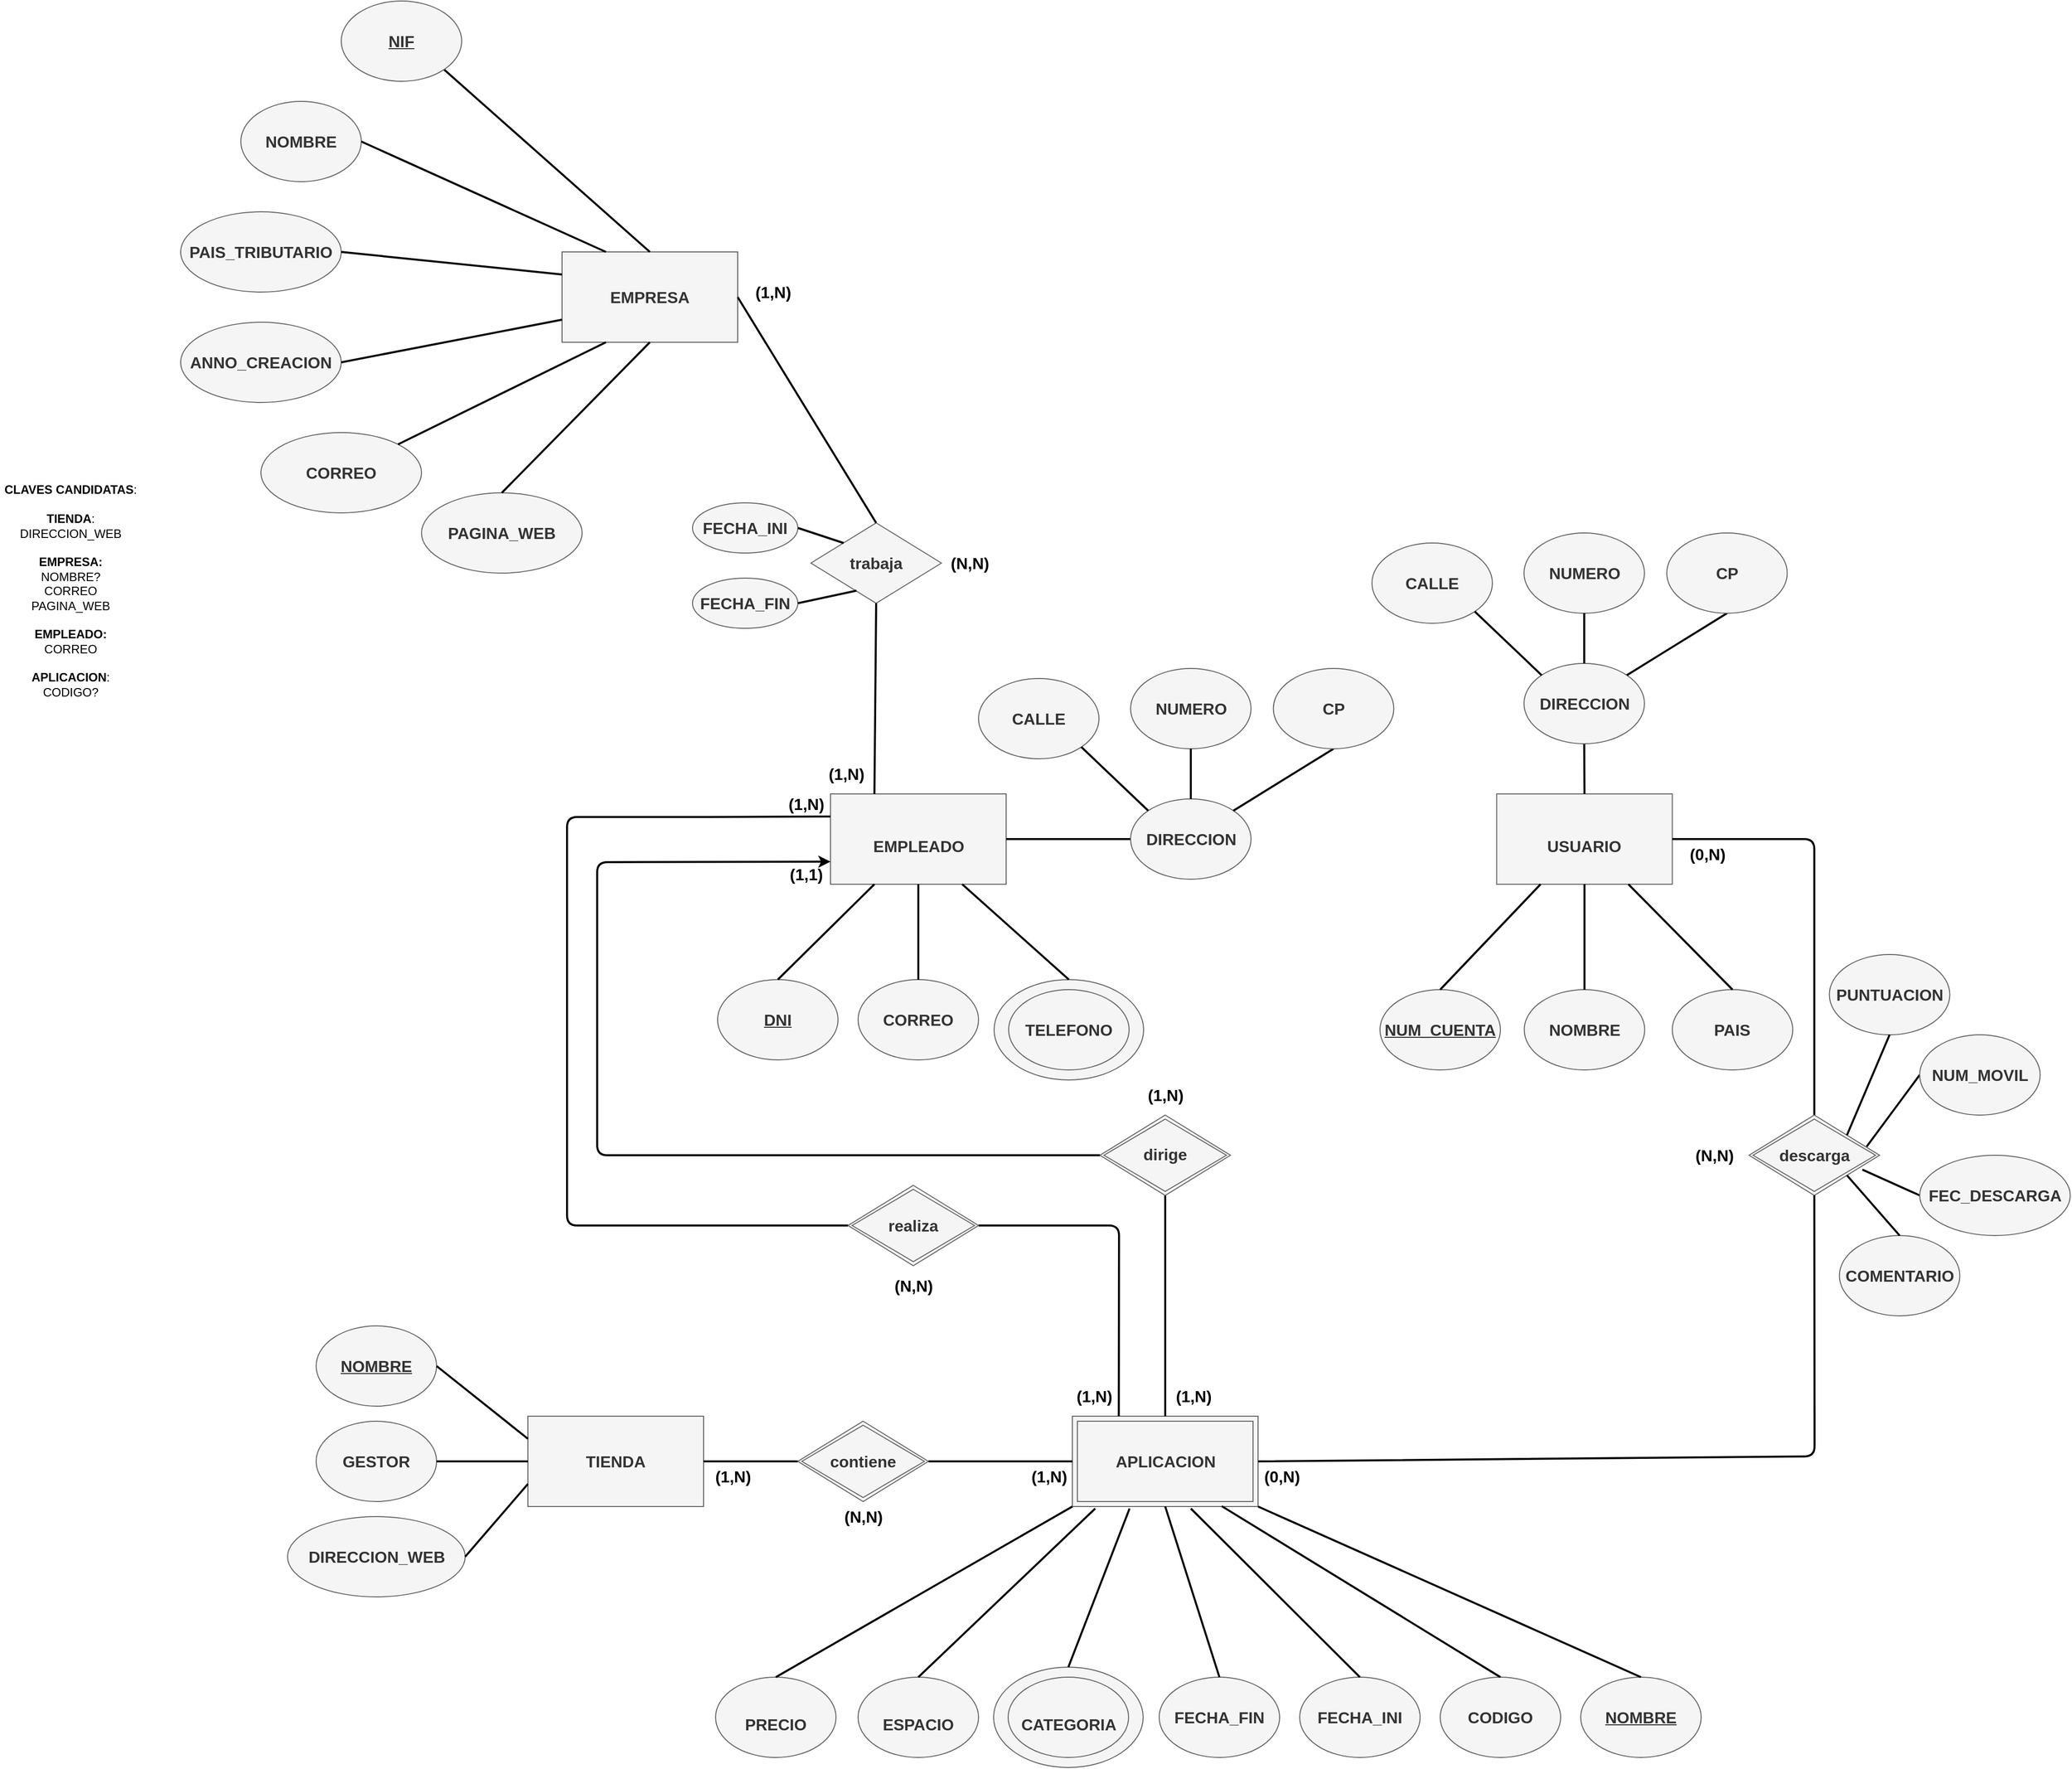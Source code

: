 <mxfile version="13.8.0" type="device"><diagram id="R2lEEEUBdFMjLlhIrx00" name="Page-1"><mxGraphModel dx="2523" dy="931" grid="1" gridSize="10" guides="1" tooltips="1" connect="1" arrows="1" fold="1" page="1" pageScale="1" pageWidth="850" pageHeight="1100" math="0" shadow="0" extFonts="Permanent Marker^https://fonts.googleapis.com/css?family=Permanent+Marker"><root><mxCell id="0"/><mxCell id="1" parent="0"/><mxCell id="q98V2oWcMQ2L0oPAiAOC-61" value="" style="ellipse;whiteSpace=wrap;html=1;fillColor=#f5f5f5;strokeColor=#666666;fontColor=#333333;fontStyle=0" parent="1" vertex="1"><mxGeometry x="425" y="2100" width="149" height="100" as="geometry"/></mxCell><mxCell id="q98V2oWcMQ2L0oPAiAOC-1" value="&lt;font style=&quot;font-size: 16px&quot;&gt;TIENDA&lt;/font&gt;" style="rounded=0;whiteSpace=wrap;html=1;fontStyle=1;fillColor=#f5f5f5;strokeColor=#666666;fontColor=#333333;" parent="1" vertex="1"><mxGeometry x="-39" y="1850" width="175" height="90" as="geometry"/></mxCell><mxCell id="q98V2oWcMQ2L0oPAiAOC-2" value="&lt;font style=&quot;font-size: 16px&quot;&gt;&lt;u&gt;&lt;b&gt;NOMBRE&lt;/b&gt;&lt;/u&gt;&lt;/font&gt;" style="ellipse;whiteSpace=wrap;html=1;fillColor=#f5f5f5;strokeColor=#666666;fontColor=#333333;" parent="1" vertex="1"><mxGeometry x="-250" y="1760" width="120" height="80" as="geometry"/></mxCell><mxCell id="q98V2oWcMQ2L0oPAiAOC-3" value="" style="endArrow=none;html=1;entryX=1;entryY=0.5;entryDx=0;entryDy=0;exitX=0;exitY=0.25;exitDx=0;exitDy=0;strokeWidth=2;" parent="1" source="q98V2oWcMQ2L0oPAiAOC-1" target="q98V2oWcMQ2L0oPAiAOC-2" edge="1"><mxGeometry width="50" height="50" relative="1" as="geometry"><mxPoint x="-103" y="1930" as="sourcePoint"/><mxPoint x="-53" y="1880" as="targetPoint"/></mxGeometry></mxCell><mxCell id="q98V2oWcMQ2L0oPAiAOC-4" value="&lt;font size=&quot;1&quot;&gt;&lt;b style=&quot;font-size: 16px&quot;&gt;DIRECCION_WEB&lt;/b&gt;&lt;/font&gt;" style="ellipse;whiteSpace=wrap;html=1;fillColor=#f5f5f5;strokeColor=#666666;fontColor=#333333;" parent="1" vertex="1"><mxGeometry x="-278.5" y="1950" width="177" height="80" as="geometry"/></mxCell><mxCell id="q98V2oWcMQ2L0oPAiAOC-5" value="" style="endArrow=none;html=1;entryX=1;entryY=0.5;entryDx=0;entryDy=0;exitX=0;exitY=0.75;exitDx=0;exitDy=0;strokeWidth=2;" parent="1" source="q98V2oWcMQ2L0oPAiAOC-1" target="q98V2oWcMQ2L0oPAiAOC-4" edge="1"><mxGeometry width="50" height="50" relative="1" as="geometry"><mxPoint x="32.5" y="1850" as="sourcePoint"/><mxPoint x="-70.574" y="1768.284" as="targetPoint"/></mxGeometry></mxCell><mxCell id="q98V2oWcMQ2L0oPAiAOC-7" value="&lt;font style=&quot;font-size: 16px&quot;&gt;EMPRESA&lt;/font&gt;" style="rounded=0;whiteSpace=wrap;html=1;fontStyle=1;fillColor=#f5f5f5;strokeColor=#666666;fontColor=#333333;" parent="1" vertex="1"><mxGeometry x="-5" y="690" width="175" height="90" as="geometry"/></mxCell><mxCell id="q98V2oWcMQ2L0oPAiAOC-8" value="&lt;font style=&quot;font-size: 16px&quot;&gt;&lt;span&gt;&lt;b&gt;NOMBRE&lt;/b&gt;&lt;/span&gt;&lt;/font&gt;" style="ellipse;whiteSpace=wrap;html=1;fillColor=#f5f5f5;strokeColor=#666666;fontColor=#333333;fontStyle=0" parent="1" vertex="1"><mxGeometry x="-325" y="540" width="120" height="80" as="geometry"/></mxCell><mxCell id="q98V2oWcMQ2L0oPAiAOC-10" value="" style="endArrow=none;html=1;entryX=1;entryY=0.5;entryDx=0;entryDy=0;exitX=0.25;exitY=0;exitDx=0;exitDy=0;strokeWidth=2;" parent="1" source="q98V2oWcMQ2L0oPAiAOC-7" target="q98V2oWcMQ2L0oPAiAOC-8" edge="1"><mxGeometry width="50" height="50" relative="1" as="geometry"><mxPoint x="-35" y="670" as="sourcePoint"/><mxPoint x="-128.074" y="588.284" as="targetPoint"/></mxGeometry></mxCell><mxCell id="q98V2oWcMQ2L0oPAiAOC-11" value="&lt;font style=&quot;font-size: 16px&quot;&gt;&lt;b&gt;PAIS_TRIBUTARIO&lt;/b&gt;&lt;/font&gt;" style="ellipse;whiteSpace=wrap;html=1;fillColor=#f5f5f5;strokeColor=#666666;fontColor=#333333;fontStyle=0" parent="1" vertex="1"><mxGeometry x="-385" y="650" width="160" height="80" as="geometry"/></mxCell><mxCell id="q98V2oWcMQ2L0oPAiAOC-12" value="" style="endArrow=none;html=1;entryX=1;entryY=0.5;entryDx=0;entryDy=0;exitX=0;exitY=0.25;exitDx=0;exitDy=0;strokeWidth=2;" parent="1" source="q98V2oWcMQ2L0oPAiAOC-7" target="q98V2oWcMQ2L0oPAiAOC-11" edge="1"><mxGeometry width="50" height="50" relative="1" as="geometry"><mxPoint x="38.75" y="690" as="sourcePoint"/><mxPoint x="-105" y="630" as="targetPoint"/></mxGeometry></mxCell><mxCell id="q98V2oWcMQ2L0oPAiAOC-13" value="&lt;font style=&quot;font-size: 16px&quot;&gt;&lt;b&gt;ANNO_CREACION&lt;/b&gt;&lt;/font&gt;" style="ellipse;whiteSpace=wrap;html=1;fillColor=#f5f5f5;strokeColor=#666666;fontColor=#333333;fontStyle=0" parent="1" vertex="1"><mxGeometry x="-385" y="760" width="160" height="80" as="geometry"/></mxCell><mxCell id="q98V2oWcMQ2L0oPAiAOC-14" value="" style="endArrow=none;html=1;entryX=1;entryY=0.5;entryDx=0;entryDy=0;exitX=0;exitY=0.75;exitDx=0;exitDy=0;strokeWidth=2;" parent="1" source="q98V2oWcMQ2L0oPAiAOC-7" target="q98V2oWcMQ2L0oPAiAOC-13" edge="1"><mxGeometry width="50" height="50" relative="1" as="geometry"><mxPoint x="38.75" y="690" as="sourcePoint"/><mxPoint x="-105" y="630" as="targetPoint"/></mxGeometry></mxCell><mxCell id="q98V2oWcMQ2L0oPAiAOC-15" value="&lt;font style=&quot;font-size: 16px&quot;&gt;&lt;b&gt;CORREO&lt;/b&gt;&lt;/font&gt;" style="ellipse;whiteSpace=wrap;html=1;fillColor=#f5f5f5;strokeColor=#666666;fontColor=#333333;fontStyle=0" parent="1" vertex="1"><mxGeometry x="-305" y="870" width="160" height="80" as="geometry"/></mxCell><mxCell id="q98V2oWcMQ2L0oPAiAOC-16" value="" style="endArrow=none;html=1;entryX=1;entryY=0;entryDx=0;entryDy=0;exitX=0.25;exitY=1;exitDx=0;exitDy=0;strokeWidth=2;" parent="1" source="q98V2oWcMQ2L0oPAiAOC-7" target="q98V2oWcMQ2L0oPAiAOC-15" edge="1"><mxGeometry width="50" height="50" relative="1" as="geometry"><mxPoint x="38.75" y="780" as="sourcePoint"/><mxPoint x="-105" y="840" as="targetPoint"/></mxGeometry></mxCell><mxCell id="q98V2oWcMQ2L0oPAiAOC-17" value="&lt;font style=&quot;font-size: 16px&quot;&gt;&lt;b&gt;PAGINA_WEB&lt;/b&gt;&lt;/font&gt;" style="ellipse;whiteSpace=wrap;html=1;fillColor=#f5f5f5;strokeColor=#666666;fontColor=#333333;fontStyle=0" parent="1" vertex="1"><mxGeometry x="-145" y="930" width="160" height="80" as="geometry"/></mxCell><mxCell id="q98V2oWcMQ2L0oPAiAOC-18" value="" style="endArrow=none;html=1;entryX=0.5;entryY=0;entryDx=0;entryDy=0;exitX=0.5;exitY=1;exitDx=0;exitDy=0;strokeWidth=2;" parent="1" source="q98V2oWcMQ2L0oPAiAOC-7" target="q98V2oWcMQ2L0oPAiAOC-17" edge="1"><mxGeometry width="50" height="50" relative="1" as="geometry"><mxPoint x="82.5" y="780" as="sourcePoint"/><mxPoint x="-85" y="930" as="targetPoint"/></mxGeometry></mxCell><mxCell id="q98V2oWcMQ2L0oPAiAOC-19" value="" style="endArrow=none;html=1;exitX=0.5;exitY=0;exitDx=0;exitDy=0;strokeWidth=2;entryX=1;entryY=1;entryDx=0;entryDy=0;" parent="1" source="q98V2oWcMQ2L0oPAiAOC-7" target="q98V2oWcMQ2L0oPAiAOC-20" edge="1"><mxGeometry width="50" height="50" relative="1" as="geometry"><mxPoint x="82.5" y="780" as="sourcePoint"/><mxPoint x="-105" y="530" as="targetPoint"/></mxGeometry></mxCell><mxCell id="q98V2oWcMQ2L0oPAiAOC-20" value="&lt;font style=&quot;font-size: 16px&quot;&gt;&lt;span&gt;&lt;b&gt;NIF&lt;/b&gt;&lt;/span&gt;&lt;/font&gt;" style="ellipse;whiteSpace=wrap;html=1;fillColor=#f5f5f5;strokeColor=#666666;fontColor=#333333;fontStyle=4" parent="1" vertex="1"><mxGeometry x="-225" y="440" width="120" height="80" as="geometry"/></mxCell><mxCell id="q98V2oWcMQ2L0oPAiAOC-21" value="&lt;div&gt;&lt;b&gt;CLAVES CANDIDATAS&lt;/b&gt;:&lt;/div&gt;&lt;div&gt;&lt;br&gt;&lt;/div&gt;&lt;div&gt;&lt;b&gt;TIENDA&lt;/b&gt;: &lt;br&gt;&lt;/div&gt;&lt;div&gt;DIRECCION_WEB&lt;/div&gt;&lt;div&gt;&lt;br&gt;&lt;/div&gt;&lt;div&gt;&lt;b&gt;EMPRESA: &lt;/b&gt;&lt;br&gt;&lt;/div&gt;&lt;div&gt;NOMBRE?&lt;br&gt;&lt;/div&gt;&lt;div&gt;CORREO&lt;br&gt;&lt;/div&gt;&lt;div&gt;PAGINA_WEB&lt;/div&gt;&lt;div&gt;&lt;b&gt;&lt;br&gt;&lt;/b&gt;&lt;/div&gt;&lt;div&gt;&lt;b&gt;EMPLEADO:&lt;/b&gt;&lt;/div&gt;&lt;div&gt;CORREO&lt;/div&gt;&lt;div&gt;&lt;br&gt;&lt;/div&gt;&lt;div&gt;&lt;b&gt;APLICACION&lt;/b&gt;:&lt;/div&gt;&lt;div&gt;CODIGO?&lt;br&gt;&lt;/div&gt;&lt;div&gt;&lt;br&gt;&lt;/div&gt;" style="text;html=1;align=center;verticalAlign=middle;resizable=0;points=[];autosize=1;" parent="1" vertex="1"><mxGeometry x="-565" y="920" width="140" height="230" as="geometry"/></mxCell><mxCell id="q98V2oWcMQ2L0oPAiAOC-55" value="&lt;font size=&quot;1&quot;&gt;&lt;b style=&quot;font-size: 16px&quot;&gt;APLICACION&lt;/b&gt;&lt;/font&gt;" style="shape=ext;margin=3;double=1;whiteSpace=wrap;html=1;align=center;fillColor=#f5f5f5;strokeColor=#666666;fontColor=#333333;" parent="1" vertex="1"><mxGeometry x="503.5" y="1850" width="185" height="90" as="geometry"/></mxCell><mxCell id="q98V2oWcMQ2L0oPAiAOC-56" value="&lt;font style=&quot;font-size: 16px&quot;&gt;&lt;span&gt;&lt;b&gt;CODIGO&lt;/b&gt;&lt;br&gt;&lt;/span&gt;&lt;/font&gt;" style="ellipse;whiteSpace=wrap;html=1;fillColor=#f5f5f5;strokeColor=#666666;fontColor=#333333;fontStyle=0" parent="1" vertex="1"><mxGeometry x="870" y="2110" width="120" height="80" as="geometry"/></mxCell><mxCell id="q98V2oWcMQ2L0oPAiAOC-57" value="&lt;font style=&quot;font-size: 16px&quot;&gt;&lt;span&gt;&lt;b&gt;NOMBRE&lt;/b&gt;&lt;br&gt;&lt;/span&gt;&lt;/font&gt;" style="ellipse;whiteSpace=wrap;html=1;fillColor=#f5f5f5;strokeColor=#666666;fontColor=#333333;fontStyle=4" parent="1" vertex="1"><mxGeometry x="1010" y="2110" width="120" height="80" as="geometry"/></mxCell><mxCell id="q98V2oWcMQ2L0oPAiAOC-58" value="&lt;font style=&quot;font-size: 16px&quot;&gt;&lt;span&gt;&lt;b&gt;FECHA_INI&lt;/b&gt;&lt;br&gt;&lt;/span&gt;&lt;/font&gt;" style="ellipse;whiteSpace=wrap;html=1;fillColor=#f5f5f5;strokeColor=#666666;fontColor=#333333;fontStyle=0" parent="1" vertex="1"><mxGeometry x="730" y="2110" width="120" height="80" as="geometry"/></mxCell><mxCell id="q98V2oWcMQ2L0oPAiAOC-59" value="&lt;b&gt;&lt;font style=&quot;font-size: 16px&quot;&gt;FECHA_FIN&lt;/font&gt;&lt;/b&gt;" style="ellipse;whiteSpace=wrap;html=1;fillColor=#f5f5f5;strokeColor=#666666;fontColor=#333333;fontStyle=0" parent="1" vertex="1"><mxGeometry x="590" y="2110" width="120" height="80" as="geometry"/></mxCell><mxCell id="q98V2oWcMQ2L0oPAiAOC-60" value="&lt;br&gt;&lt;b&gt;&lt;font style=&quot;font-size: 16px&quot;&gt;CATEGORIA&lt;/font&gt;&lt;/b&gt;" style="ellipse;whiteSpace=wrap;html=1;fillColor=#f5f5f5;strokeColor=#666666;fontColor=#333333;fontStyle=0;verticalAlign=middle;" parent="1" vertex="1"><mxGeometry x="439.5" y="2110" width="120" height="80" as="geometry"/></mxCell><mxCell id="q98V2oWcMQ2L0oPAiAOC-62" value="&lt;br&gt;&lt;b&gt;&lt;font style=&quot;font-size: 16px&quot;&gt;ESPACIO&lt;/font&gt;&lt;/b&gt;" style="ellipse;whiteSpace=wrap;html=1;fillColor=#f5f5f5;strokeColor=#666666;fontColor=#333333;fontStyle=0" parent="1" vertex="1"><mxGeometry x="290" y="2110" width="120" height="80" as="geometry"/></mxCell><mxCell id="q98V2oWcMQ2L0oPAiAOC-63" value="&lt;br&gt;&lt;b&gt;&lt;font style=&quot;font-size: 16px&quot;&gt;PRECIO&lt;/font&gt;&lt;/b&gt;" style="ellipse;whiteSpace=wrap;html=1;fillColor=#f5f5f5;strokeColor=#666666;fontColor=#333333;fontStyle=0" parent="1" vertex="1"><mxGeometry x="148" y="2110" width="120" height="80" as="geometry"/></mxCell><mxCell id="q98V2oWcMQ2L0oPAiAOC-65" value="" style="endArrow=none;html=1;strokeWidth=2;entryX=0.5;entryY=0;entryDx=0;entryDy=0;exitX=1;exitY=1;exitDx=0;exitDy=0;" parent="1" source="q98V2oWcMQ2L0oPAiAOC-55" target="q98V2oWcMQ2L0oPAiAOC-57" edge="1"><mxGeometry width="50" height="50" relative="1" as="geometry"><mxPoint x="798.5" y="1870" as="sourcePoint"/><mxPoint x="848.5" y="1820" as="targetPoint"/></mxGeometry></mxCell><mxCell id="q98V2oWcMQ2L0oPAiAOC-66" value="" style="endArrow=none;html=1;strokeWidth=2;entryX=0.5;entryY=0;entryDx=0;entryDy=0;exitX=0.804;exitY=0.995;exitDx=0;exitDy=0;exitPerimeter=0;" parent="1" source="q98V2oWcMQ2L0oPAiAOC-55" target="q98V2oWcMQ2L0oPAiAOC-56" edge="1"><mxGeometry width="50" height="50" relative="1" as="geometry"><mxPoint x="596" y="1850" as="sourcePoint"/><mxPoint x="853.0" y="1620" as="targetPoint"/></mxGeometry></mxCell><mxCell id="q98V2oWcMQ2L0oPAiAOC-67" value="" style="endArrow=none;html=1;strokeWidth=2;entryX=0.5;entryY=0;entryDx=0;entryDy=0;exitX=0.638;exitY=1.022;exitDx=0;exitDy=0;exitPerimeter=0;" parent="1" source="q98V2oWcMQ2L0oPAiAOC-55" target="q98V2oWcMQ2L0oPAiAOC-58" edge="1"><mxGeometry width="50" height="50" relative="1" as="geometry"><mxPoint x="642.25" y="1850" as="sourcePoint"/><mxPoint x="853.0" y="1720" as="targetPoint"/></mxGeometry></mxCell><mxCell id="q98V2oWcMQ2L0oPAiAOC-68" value="" style="endArrow=none;html=1;strokeWidth=2;entryX=0.5;entryY=0;entryDx=0;entryDy=0;exitX=0.5;exitY=1;exitDx=0;exitDy=0;" parent="1" source="q98V2oWcMQ2L0oPAiAOC-55" target="q98V2oWcMQ2L0oPAiAOC-59" edge="1"><mxGeometry width="50" height="50" relative="1" as="geometry"><mxPoint x="571" y="1943" as="sourcePoint"/><mxPoint x="748" y="2110" as="targetPoint"/></mxGeometry></mxCell><mxCell id="q98V2oWcMQ2L0oPAiAOC-69" value="" style="endArrow=none;html=1;strokeWidth=2;entryX=0.5;entryY=0;entryDx=0;entryDy=0;exitX=0.308;exitY=1.022;exitDx=0;exitDy=0;exitPerimeter=0;" parent="1" source="q98V2oWcMQ2L0oPAiAOC-55" target="q98V2oWcMQ2L0oPAiAOC-61" edge="1"><mxGeometry width="50" height="50" relative="1" as="geometry"><mxPoint x="688.5" y="1895" as="sourcePoint"/><mxPoint x="853.0" y="1920" as="targetPoint"/></mxGeometry></mxCell><mxCell id="q98V2oWcMQ2L0oPAiAOC-70" value="" style="endArrow=none;html=1;strokeWidth=2;entryX=0.5;entryY=0;entryDx=0;entryDy=0;exitX=0.123;exitY=1.022;exitDx=0;exitDy=0;exitPerimeter=0;" parent="1" source="q98V2oWcMQ2L0oPAiAOC-55" target="q98V2oWcMQ2L0oPAiAOC-62" edge="1"><mxGeometry width="50" height="50" relative="1" as="geometry"><mxPoint x="688.5" y="1917.5" as="sourcePoint"/><mxPoint x="838.5" y="2020" as="targetPoint"/></mxGeometry></mxCell><mxCell id="q98V2oWcMQ2L0oPAiAOC-71" value="" style="endArrow=none;html=1;strokeWidth=2;entryX=0.5;entryY=0;entryDx=0;entryDy=0;exitX=0;exitY=1;exitDx=0;exitDy=0;" parent="1" source="q98V2oWcMQ2L0oPAiAOC-55" target="q98V2oWcMQ2L0oPAiAOC-63" edge="1"><mxGeometry width="50" height="50" relative="1" as="geometry"><mxPoint x="642.25" y="1940" as="sourcePoint"/><mxPoint x="853.0" y="2125" as="targetPoint"/></mxGeometry></mxCell><mxCell id="q98V2oWcMQ2L0oPAiAOC-72" value="" style="ellipse;whiteSpace=wrap;html=1;fillColor=#f5f5f5;strokeColor=#666666;fontColor=#333333;fontStyle=0" parent="1" vertex="1"><mxGeometry x="425.5" y="1415" width="149" height="100" as="geometry"/></mxCell><mxCell id="q98V2oWcMQ2L0oPAiAOC-88" value="&lt;br&gt;&lt;font style=&quot;font-size: 16px&quot;&gt;EMPLEADO&lt;/font&gt;" style="rounded=0;whiteSpace=wrap;html=1;fontStyle=1;fillColor=#f5f5f5;strokeColor=#666666;fontColor=#333333;" parent="1" vertex="1"><mxGeometry x="262.5" y="1230" width="175" height="90" as="geometry"/></mxCell><mxCell id="q98V2oWcMQ2L0oPAiAOC-89" value="&lt;br&gt;&lt;font style=&quot;font-size: 16px&quot;&gt;USUARIO&lt;/font&gt;" style="rounded=0;whiteSpace=wrap;html=1;fontStyle=1;fillColor=#f5f5f5;strokeColor=#666666;fontColor=#333333;" parent="1" vertex="1"><mxGeometry x="926.25" y="1230" width="175" height="90" as="geometry"/></mxCell><mxCell id="q98V2oWcMQ2L0oPAiAOC-91" value="&lt;font style=&quot;font-size: 16px&quot;&gt;&lt;span&gt;&lt;b&gt;DNI&lt;/b&gt;&lt;/span&gt;&lt;/font&gt;" style="ellipse;whiteSpace=wrap;html=1;fillColor=#f5f5f5;strokeColor=#666666;fontColor=#333333;fontStyle=4" parent="1" vertex="1"><mxGeometry x="150" y="1415" width="120" height="80" as="geometry"/></mxCell><mxCell id="q98V2oWcMQ2L0oPAiAOC-92" value="&lt;font style=&quot;font-size: 16px&quot;&gt;&lt;span&gt;&lt;b&gt;CORREO&lt;/b&gt;&lt;/span&gt;&lt;/font&gt;" style="ellipse;whiteSpace=wrap;html=1;fillColor=#f5f5f5;strokeColor=#666666;fontColor=#333333;fontStyle=0" parent="1" vertex="1"><mxGeometry x="290" y="1415" width="120" height="80" as="geometry"/></mxCell><mxCell id="q98V2oWcMQ2L0oPAiAOC-93" value="&lt;font style=&quot;font-size: 16px&quot;&gt;&lt;span&gt;&lt;b&gt;TELEFONO&lt;/b&gt;&lt;/span&gt;&lt;/font&gt;" style="ellipse;whiteSpace=wrap;html=1;fillColor=#f5f5f5;strokeColor=#666666;fontColor=#333333;fontStyle=0" parent="1" vertex="1"><mxGeometry x="440" y="1425" width="120" height="80" as="geometry"/></mxCell><mxCell id="q98V2oWcMQ2L0oPAiAOC-94" value="" style="endArrow=none;html=1;entryX=0.25;entryY=1;entryDx=0;entryDy=0;exitX=0.5;exitY=0;exitDx=0;exitDy=0;strokeWidth=2;" parent="1" source="q98V2oWcMQ2L0oPAiAOC-91" target="q98V2oWcMQ2L0oPAiAOC-88" edge="1"><mxGeometry width="50" height="50" relative="1" as="geometry"><mxPoint x="212.5" y="1365" as="sourcePoint"/><mxPoint x="182.25" y="1295" as="targetPoint"/></mxGeometry></mxCell><mxCell id="q98V2oWcMQ2L0oPAiAOC-95" value="" style="endArrow=none;html=1;entryX=0.5;entryY=1;entryDx=0;entryDy=0;exitX=0.5;exitY=0;exitDx=0;exitDy=0;strokeWidth=2;" parent="1" source="q98V2oWcMQ2L0oPAiAOC-92" target="q98V2oWcMQ2L0oPAiAOC-88" edge="1"><mxGeometry width="50" height="50" relative="1" as="geometry"><mxPoint x="185" y="1425" as="sourcePoint"/><mxPoint x="306.25" y="1320" as="targetPoint"/></mxGeometry></mxCell><mxCell id="q98V2oWcMQ2L0oPAiAOC-96" value="" style="endArrow=none;html=1;entryX=0.75;entryY=1;entryDx=0;entryDy=0;exitX=0.5;exitY=0;exitDx=0;exitDy=0;strokeWidth=2;" parent="1" source="q98V2oWcMQ2L0oPAiAOC-72" target="q98V2oWcMQ2L0oPAiAOC-88" edge="1"><mxGeometry width="50" height="50" relative="1" as="geometry"><mxPoint x="500.5" y="1415" as="sourcePoint"/><mxPoint x="350" y="1320" as="targetPoint"/></mxGeometry></mxCell><mxCell id="q98V2oWcMQ2L0oPAiAOC-97" value="&lt;font style=&quot;font-size: 16px&quot;&gt;&lt;span&gt;&lt;b&gt;NUM_CUENTA&lt;/b&gt;&lt;br&gt;&lt;/span&gt;&lt;/font&gt;" style="ellipse;whiteSpace=wrap;html=1;fillColor=#f5f5f5;strokeColor=#666666;fontColor=#333333;fontStyle=4" parent="1" vertex="1"><mxGeometry x="810" y="1425" width="120" height="80" as="geometry"/></mxCell><mxCell id="q98V2oWcMQ2L0oPAiAOC-98" value="&lt;font style=&quot;font-size: 16px&quot;&gt;&lt;span&gt;&lt;b&gt;NOMBRE&lt;/b&gt;&lt;br&gt;&lt;/span&gt;&lt;/font&gt;" style="ellipse;whiteSpace=wrap;html=1;fillColor=#f5f5f5;strokeColor=#666666;fontColor=#333333;fontStyle=0" parent="1" vertex="1"><mxGeometry x="953.75" y="1425" width="120" height="80" as="geometry"/></mxCell><mxCell id="q98V2oWcMQ2L0oPAiAOC-99" value="" style="endArrow=none;html=1;entryX=0.25;entryY=1;entryDx=0;entryDy=0;exitX=0.5;exitY=0;exitDx=0;exitDy=0;strokeWidth=2;" parent="1" source="q98V2oWcMQ2L0oPAiAOC-97" target="q98V2oWcMQ2L0oPAiAOC-89" edge="1"><mxGeometry width="50" height="50" relative="1" as="geometry"><mxPoint x="1005" y="1355" as="sourcePoint"/><mxPoint x="1098.75" y="1250" as="targetPoint"/></mxGeometry></mxCell><mxCell id="q98V2oWcMQ2L0oPAiAOC-100" value="" style="endArrow=none;html=1;entryX=0.5;entryY=1;entryDx=0;entryDy=0;exitX=0.5;exitY=0;exitDx=0;exitDy=0;strokeWidth=2;" parent="1" source="q98V2oWcMQ2L0oPAiAOC-98" target="q98V2oWcMQ2L0oPAiAOC-89" edge="1"><mxGeometry width="50" height="50" relative="1" as="geometry"><mxPoint x="1251.75" y="1415" as="sourcePoint"/><mxPoint x="1145" y="1320" as="targetPoint"/></mxGeometry></mxCell><mxCell id="q98V2oWcMQ2L0oPAiAOC-101" value="&lt;font style=&quot;font-size: 16px&quot;&gt;&lt;b&gt;trabaja&lt;/b&gt;&lt;/font&gt;" style="shape=rhombus;perimeter=rhombusPerimeter;whiteSpace=wrap;html=1;align=center;fillColor=#f5f5f5;strokeColor=#666666;fontColor=#333333;" parent="1" vertex="1"><mxGeometry x="243" y="960" width="130" height="80" as="geometry"/></mxCell><mxCell id="q98V2oWcMQ2L0oPAiAOC-102" value="" style="endArrow=none;html=1;strokeWidth=2;entryX=1;entryY=0.5;entryDx=0;entryDy=0;exitX=0.5;exitY=0;exitDx=0;exitDy=0;" parent="1" source="q98V2oWcMQ2L0oPAiAOC-101" target="q98V2oWcMQ2L0oPAiAOC-7" edge="1"><mxGeometry width="50" height="50" relative="1" as="geometry"><mxPoint x="245" y="1050" as="sourcePoint"/><mxPoint x="295" y="1000" as="targetPoint"/></mxGeometry></mxCell><mxCell id="q98V2oWcMQ2L0oPAiAOC-103" value="" style="endArrow=none;html=1;strokeWidth=2;exitX=0.25;exitY=0;exitDx=0;exitDy=0;entryX=0.5;entryY=1;entryDx=0;entryDy=0;" parent="1" source="q98V2oWcMQ2L0oPAiAOC-88" target="q98V2oWcMQ2L0oPAiAOC-101" edge="1"><mxGeometry width="50" height="50" relative="1" as="geometry"><mxPoint x="320" y="1210" as="sourcePoint"/><mxPoint x="315" y="1040" as="targetPoint"/></mxGeometry></mxCell><mxCell id="q98V2oWcMQ2L0oPAiAOC-105" value="(1,N)" style="text;html=1;align=center;verticalAlign=middle;resizable=0;points=[];autosize=1;fontStyle=1;fontSize=16;" parent="1" vertex="1"><mxGeometry x="180" y="720" width="50" height="20" as="geometry"/></mxCell><mxCell id="q98V2oWcMQ2L0oPAiAOC-106" value="(1,N)" style="text;html=1;align=center;verticalAlign=middle;resizable=0;points=[];autosize=1;fontStyle=1;fontSize=16;" parent="1" vertex="1"><mxGeometry x="252.5" y="1200" width="50" height="20" as="geometry"/></mxCell><mxCell id="q98V2oWcMQ2L0oPAiAOC-107" value="(N,N)" style="text;html=1;align=center;verticalAlign=middle;resizable=0;points=[];autosize=1;fontStyle=1;fontSize=16;" parent="1" vertex="1"><mxGeometry x="375.5" y="990" width="50" height="20" as="geometry"/></mxCell><mxCell id="q98V2oWcMQ2L0oPAiAOC-109" value="&lt;font style=&quot;font-size: 16px&quot;&gt;&lt;b&gt;FECHA_INI&lt;/b&gt;&lt;/font&gt;" style="ellipse;whiteSpace=wrap;html=1;fillColor=#f5f5f5;strokeColor=#666666;fontColor=#333333;fontStyle=0" parent="1" vertex="1"><mxGeometry x="125" y="940" width="105" height="50" as="geometry"/></mxCell><mxCell id="q98V2oWcMQ2L0oPAiAOC-110" value="" style="endArrow=none;html=1;entryX=1;entryY=0.5;entryDx=0;entryDy=0;exitX=0;exitY=0;exitDx=0;exitDy=0;strokeWidth=2;" parent="1" source="q98V2oWcMQ2L0oPAiAOC-101" target="q98V2oWcMQ2L0oPAiAOC-109" edge="1"><mxGeometry width="50" height="50" relative="1" as="geometry"><mxPoint x="560" y="990.0" as="sourcePoint"/><mxPoint x="352.819" y="1091.716" as="targetPoint"/></mxGeometry></mxCell><mxCell id="q98V2oWcMQ2L0oPAiAOC-111" value="&lt;font style=&quot;font-size: 16px&quot;&gt;&lt;b&gt;FECHA_FIN&lt;/b&gt;&lt;/font&gt;" style="ellipse;whiteSpace=wrap;html=1;fillColor=#f5f5f5;strokeColor=#666666;fontColor=#333333;fontStyle=0" parent="1" vertex="1"><mxGeometry x="125" y="1015" width="105" height="50" as="geometry"/></mxCell><mxCell id="q98V2oWcMQ2L0oPAiAOC-113" value="" style="endArrow=none;html=1;entryX=1;entryY=0.5;entryDx=0;entryDy=0;strokeWidth=2;exitX=0.349;exitY=0.844;exitDx=0;exitDy=0;exitPerimeter=0;" parent="1" source="q98V2oWcMQ2L0oPAiAOC-101" target="q98V2oWcMQ2L0oPAiAOC-111" edge="1"><mxGeometry width="50" height="50" relative="1" as="geometry"><mxPoint x="285" y="1030" as="sourcePoint"/><mxPoint x="230" y="1020" as="targetPoint"/></mxGeometry></mxCell><mxCell id="q98V2oWcMQ2L0oPAiAOC-116" value="" style="endArrow=none;html=1;strokeWidth=2;entryX=1;entryY=0.5;entryDx=0;entryDy=0;exitX=0;exitY=0.5;exitDx=0;exitDy=0;" parent="1" source="q98V2oWcMQ2L0oPAiAOC-120" target="q98V2oWcMQ2L0oPAiAOC-1" edge="1"><mxGeometry width="50" height="50" relative="1" as="geometry"><mxPoint x="48.5" y="2000" as="sourcePoint"/><mxPoint x="-149.0" y="2120" as="targetPoint"/></mxGeometry></mxCell><mxCell id="q98V2oWcMQ2L0oPAiAOC-117" value="" style="endArrow=none;html=1;strokeWidth=2;entryX=1;entryY=0.5;entryDx=0;entryDy=0;exitX=0;exitY=0.5;exitDx=0;exitDy=0;" parent="1" source="q98V2oWcMQ2L0oPAiAOC-55" target="q98V2oWcMQ2L0oPAiAOC-120" edge="1"><mxGeometry width="50" height="50" relative="1" as="geometry"><mxPoint x="100.25" y="1965" as="sourcePoint"/><mxPoint x="99.5" y="1875.0" as="targetPoint"/></mxGeometry></mxCell><mxCell id="q98V2oWcMQ2L0oPAiAOC-118" value="(1,N)" style="text;html=1;align=center;verticalAlign=middle;resizable=0;points=[];autosize=1;fontStyle=1;fontSize=16;" parent="1" vertex="1"><mxGeometry x="140" y="1900" width="50" height="20" as="geometry"/></mxCell><mxCell id="q98V2oWcMQ2L0oPAiAOC-119" value="(1,N)" style="text;html=1;align=center;verticalAlign=middle;resizable=0;points=[];autosize=1;fontStyle=1;fontSize=16;" parent="1" vertex="1"><mxGeometry x="455" y="1900" width="50" height="20" as="geometry"/></mxCell><mxCell id="q98V2oWcMQ2L0oPAiAOC-120" value="&lt;b&gt;contiene&lt;/b&gt;" style="shape=rhombus;double=1;perimeter=rhombusPerimeter;whiteSpace=wrap;html=1;align=center;fontSize=16;fillColor=#f5f5f5;strokeColor=#666666;fontColor=#333333;" parent="1" vertex="1"><mxGeometry x="230" y="1855" width="130" height="80" as="geometry"/></mxCell><mxCell id="q98V2oWcMQ2L0oPAiAOC-121" value="(N,N)" style="text;html=1;align=center;verticalAlign=middle;resizable=0;points=[];autosize=1;fontStyle=1;fontSize=16;" parent="1" vertex="1"><mxGeometry x="270" y="1940" width="50" height="20" as="geometry"/></mxCell><mxCell id="q98V2oWcMQ2L0oPAiAOC-124" value="" style="endArrow=none;html=1;strokeWidth=2;entryX=0;entryY=0.25;entryDx=0;entryDy=0;exitX=0;exitY=0.5;exitDx=0;exitDy=0;" parent="1" source="q98V2oWcMQ2L0oPAiAOC-136" target="q98V2oWcMQ2L0oPAiAOC-88" edge="1"><mxGeometry width="50" height="50" relative="1" as="geometry"><mxPoint x="280" y="1660" as="sourcePoint"/><mxPoint x="139.25" y="1220" as="targetPoint"/><Array as="points"><mxPoint y="1660"/><mxPoint y="1520"/><mxPoint y="1253"/><mxPoint x="130" y="1253"/></Array></mxGeometry></mxCell><mxCell id="q98V2oWcMQ2L0oPAiAOC-125" value="" style="endArrow=none;html=1;strokeWidth=2;entryX=1;entryY=0.5;entryDx=0;entryDy=0;exitX=0.25;exitY=0;exitDx=0;exitDy=0;" parent="1" source="q98V2oWcMQ2L0oPAiAOC-55" target="q98V2oWcMQ2L0oPAiAOC-136" edge="1"><mxGeometry width="50" height="50" relative="1" as="geometry"><mxPoint x="307.5" y="1660" as="sourcePoint"/><mxPoint x="410" y="1660" as="targetPoint"/><Array as="points"><mxPoint x="550" y="1660"/></Array></mxGeometry></mxCell><mxCell id="q98V2oWcMQ2L0oPAiAOC-126" value="(1,N)" style="text;html=1;align=center;verticalAlign=middle;resizable=0;points=[];autosize=1;fontStyle=1;fontSize=16;" parent="1" vertex="1"><mxGeometry x="212.5" y="1230" width="50" height="20" as="geometry"/></mxCell><mxCell id="q98V2oWcMQ2L0oPAiAOC-127" value="(1,N)" style="text;html=1;align=center;verticalAlign=middle;resizable=0;points=[];autosize=1;fontStyle=1;fontSize=16;" parent="1" vertex="1"><mxGeometry x="500" y="1820" width="50" height="20" as="geometry"/></mxCell><mxCell id="q98V2oWcMQ2L0oPAiAOC-128" value="" style="endArrow=classic;html=1;strokeWidth=2;fontSize=16;exitX=0;exitY=0.5;exitDx=0;exitDy=0;entryX=0;entryY=0.75;entryDx=0;entryDy=0;startArrow=none;startFill=0;endFill=1;" parent="1" source="q98V2oWcMQ2L0oPAiAOC-138" target="q98V2oWcMQ2L0oPAiAOC-88" edge="1"><mxGeometry width="50" height="50" relative="1" as="geometry"><mxPoint x="531" y="1590" as="sourcePoint"/><mxPoint x="290" y="1275" as="targetPoint"/><Array as="points"><mxPoint x="30" y="1590"/><mxPoint x="30" y="1298"/></Array></mxGeometry></mxCell><mxCell id="q98V2oWcMQ2L0oPAiAOC-133" value="" style="endArrow=none;html=1;strokeWidth=2;fontSize=16;entryX=0.5;entryY=1;entryDx=0;entryDy=0;" parent="1" target="q98V2oWcMQ2L0oPAiAOC-138" edge="1"><mxGeometry width="50" height="50" relative="1" as="geometry"><mxPoint x="596" y="1850" as="sourcePoint"/><mxPoint x="596" y="1630" as="targetPoint"/><Array as="points"><mxPoint x="596" y="1670"/></Array></mxGeometry></mxCell><mxCell id="q98V2oWcMQ2L0oPAiAOC-134" value="(1,N)" style="text;html=1;align=center;verticalAlign=middle;resizable=0;points=[];autosize=1;fontStyle=1;fontSize=16;" parent="1" vertex="1"><mxGeometry x="598.5" y="1820" width="50" height="20" as="geometry"/></mxCell><mxCell id="q98V2oWcMQ2L0oPAiAOC-135" value="(1,1)" style="text;html=1;align=center;verticalAlign=middle;resizable=0;points=[];autosize=1;fontStyle=1;fontSize=16;" parent="1" vertex="1"><mxGeometry x="212.5" y="1300" width="50" height="20" as="geometry"/></mxCell><mxCell id="q98V2oWcMQ2L0oPAiAOC-136" value="&lt;font style=&quot;font-size: 16px&quot;&gt;&lt;b&gt;realiza&lt;/b&gt;&lt;/font&gt;" style="shape=rhombus;double=1;perimeter=rhombusPerimeter;whiteSpace=wrap;html=1;align=center;fontSize=16;fillColor=#f5f5f5;strokeColor=#666666;fontColor=#333333;" parent="1" vertex="1"><mxGeometry x="280" y="1620" width="130" height="80" as="geometry"/></mxCell><mxCell id="q98V2oWcMQ2L0oPAiAOC-138" value="&lt;br&gt;&lt;font style=&quot;font-size: 16px&quot;&gt;&lt;b&gt;dirige&lt;/b&gt;&lt;/font&gt;" style="shape=rhombus;double=1;perimeter=rhombusPerimeter;whiteSpace=wrap;html=1;align=center;fontSize=16;fillColor=#f5f5f5;strokeColor=#666666;fontColor=#333333;verticalAlign=top;" parent="1" vertex="1"><mxGeometry x="531" y="1550" width="130" height="80" as="geometry"/></mxCell><mxCell id="q98V2oWcMQ2L0oPAiAOC-139" value="(N,N)" style="text;html=1;align=center;verticalAlign=middle;resizable=0;points=[];autosize=1;fontStyle=1;fontSize=16;" parent="1" vertex="1"><mxGeometry x="320" y="1710" width="50" height="20" as="geometry"/></mxCell><mxCell id="q98V2oWcMQ2L0oPAiAOC-140" value="(1,N)" style="text;html=1;align=center;verticalAlign=middle;resizable=0;points=[];autosize=1;fontStyle=1;fontSize=16;" parent="1" vertex="1"><mxGeometry x="571" y="1520" width="50" height="20" as="geometry"/></mxCell><mxCell id="q98V2oWcMQ2L0oPAiAOC-141" value="" style="endArrow=none;html=1;strokeWidth=2;fontSize=16;entryX=1;entryY=0.5;entryDx=0;entryDy=0;exitX=0.5;exitY=0;exitDx=0;exitDy=0;" parent="1" source="q98V2oWcMQ2L0oPAiAOC-142" target="q98V2oWcMQ2L0oPAiAOC-89" edge="1"><mxGeometry width="50" height="50" relative="1" as="geometry"><mxPoint x="1247.75" y="1680" as="sourcePoint"/><mxPoint x="753.75" y="1630" as="targetPoint"/><Array as="points"><mxPoint x="1242.75" y="1275"/></Array></mxGeometry></mxCell><mxCell id="q98V2oWcMQ2L0oPAiAOC-142" value="descarga" style="shape=rhombus;double=1;perimeter=rhombusPerimeter;whiteSpace=wrap;html=1;align=center;fontSize=16;fillColor=#f5f5f5;strokeColor=#666666;fontColor=#333333;verticalAlign=middle;fontStyle=1" parent="1" vertex="1"><mxGeometry x="1177.75" y="1550" width="130" height="80" as="geometry"/></mxCell><mxCell id="q98V2oWcMQ2L0oPAiAOC-143" value="" style="endArrow=none;html=1;strokeWidth=2;fontSize=16;entryX=0.5;entryY=1;entryDx=0;entryDy=0;exitX=1;exitY=0.5;exitDx=0;exitDy=0;" parent="1" source="q98V2oWcMQ2L0oPAiAOC-55" target="q98V2oWcMQ2L0oPAiAOC-142" edge="1"><mxGeometry width="50" height="50" relative="1" as="geometry"><mxPoint x="846.25" y="1895" as="sourcePoint"/><mxPoint x="1020" y="1275" as="targetPoint"/><Array as="points"><mxPoint x="1243" y="1890"/></Array></mxGeometry></mxCell><mxCell id="q98V2oWcMQ2L0oPAiAOC-144" value="(0,N)" style="text;html=1;align=center;verticalAlign=middle;resizable=0;points=[];autosize=1;fontStyle=1;fontSize=16;" parent="1" vertex="1"><mxGeometry x="687.25" y="1900" width="50" height="20" as="geometry"/></mxCell><mxCell id="q98V2oWcMQ2L0oPAiAOC-145" value="(0,N)" style="text;html=1;align=center;verticalAlign=middle;resizable=0;points=[];autosize=1;fontStyle=1;fontSize=16;" parent="1" vertex="1"><mxGeometry x="1111.25" y="1280" width="50" height="20" as="geometry"/></mxCell><mxCell id="q98V2oWcMQ2L0oPAiAOC-146" value="&lt;font style=&quot;font-size: 16px&quot;&gt;&lt;span&gt;&lt;b&gt;PUNTUACION&lt;/b&gt;&lt;/span&gt;&lt;/font&gt;" style="ellipse;whiteSpace=wrap;html=1;fillColor=#f5f5f5;strokeColor=#666666;fontColor=#333333;fontStyle=0" parent="1" vertex="1"><mxGeometry x="1257.75" y="1390" width="120" height="80" as="geometry"/></mxCell><mxCell id="q98V2oWcMQ2L0oPAiAOC-147" value="" style="endArrow=none;html=1;strokeWidth=2;fontSize=16;entryX=0.5;entryY=1;entryDx=0;entryDy=0;exitX=1;exitY=0;exitDx=0;exitDy=0;" parent="1" source="q98V2oWcMQ2L0oPAiAOC-142" target="q98V2oWcMQ2L0oPAiAOC-146" edge="1"><mxGeometry width="50" height="50" relative="1" as="geometry"><mxPoint x="753.75" y="1850" as="sourcePoint"/><mxPoint x="753.75" y="1630" as="targetPoint"/><Array as="points"/></mxGeometry></mxCell><mxCell id="q98V2oWcMQ2L0oPAiAOC-148" value="&lt;font style=&quot;font-size: 16px&quot;&gt;&lt;span&gt;&lt;b&gt;COMENTARIO&lt;/b&gt;&lt;br&gt;&lt;/span&gt;&lt;/font&gt;" style="ellipse;whiteSpace=wrap;html=1;fillColor=#f5f5f5;strokeColor=#666666;fontColor=#333333;fontStyle=0" parent="1" vertex="1"><mxGeometry x="1267.75" y="1670" width="120" height="80" as="geometry"/></mxCell><mxCell id="q98V2oWcMQ2L0oPAiAOC-149" value="" style="endArrow=none;html=1;strokeWidth=2;fontSize=16;entryX=0.5;entryY=0;entryDx=0;entryDy=0;exitX=1;exitY=1;exitDx=0;exitDy=0;" parent="1" source="q98V2oWcMQ2L0oPAiAOC-142" target="q98V2oWcMQ2L0oPAiAOC-148" edge="1"><mxGeometry width="50" height="50" relative="1" as="geometry"><mxPoint x="1275.25" y="1570" as="sourcePoint"/><mxPoint x="1357.75" y="1520" as="targetPoint"/><Array as="points"/></mxGeometry></mxCell><mxCell id="q98V2oWcMQ2L0oPAiAOC-150" value="" style="endArrow=none;html=1;strokeWidth=2;fontSize=16;exitX=0.901;exitY=0.393;exitDx=0;exitDy=0;entryX=0;entryY=0.5;entryDx=0;entryDy=0;exitPerimeter=0;" parent="1" source="q98V2oWcMQ2L0oPAiAOC-142" target="q98V2oWcMQ2L0oPAiAOC-151" edge="1"><mxGeometry width="50" height="50" relative="1" as="geometry"><mxPoint x="1275.25" y="1610" as="sourcePoint"/><mxPoint x="1407.75" y="1590" as="targetPoint"/><Array as="points"/></mxGeometry></mxCell><mxCell id="q98V2oWcMQ2L0oPAiAOC-151" value="&lt;font style=&quot;font-size: 16px&quot;&gt;&lt;span&gt;&lt;b&gt;NUM_MOVIL&lt;/b&gt;&lt;/span&gt;&lt;/font&gt;" style="ellipse;whiteSpace=wrap;html=1;fillColor=#f5f5f5;strokeColor=#666666;fontColor=#333333;fontStyle=0" parent="1" vertex="1"><mxGeometry x="1347.75" y="1470" width="120" height="80" as="geometry"/></mxCell><mxCell id="q98V2oWcMQ2L0oPAiAOC-153" value="(N,N)" style="text;html=1;align=center;verticalAlign=middle;resizable=0;points=[];autosize=1;fontStyle=1;fontSize=16;" parent="1" vertex="1"><mxGeometry x="1117.75" y="1580" width="50" height="20" as="geometry"/></mxCell><mxCell id="q98V2oWcMQ2L0oPAiAOC-154" value="" style="endArrow=none;html=1;strokeWidth=2;fontSize=16;exitX=0.868;exitY=0.679;exitDx=0;exitDy=0;exitPerimeter=0;entryX=0;entryY=0.5;entryDx=0;entryDy=0;" parent="1" source="q98V2oWcMQ2L0oPAiAOC-142" target="q98V2oWcMQ2L0oPAiAOC-155" edge="1"><mxGeometry width="50" height="50" relative="1" as="geometry"><mxPoint x="1294.88" y="1581.44" as="sourcePoint"/><mxPoint x="1367.75" y="1650" as="targetPoint"/><Array as="points"/></mxGeometry></mxCell><mxCell id="q98V2oWcMQ2L0oPAiAOC-155" value="&lt;font style=&quot;font-size: 16px&quot;&gt;&lt;span&gt;&lt;b&gt;FEC_DESCARGA&lt;/b&gt;&lt;/span&gt;&lt;/font&gt;" style="ellipse;whiteSpace=wrap;html=1;fillColor=#f5f5f5;strokeColor=#666666;fontColor=#333333;fontStyle=0" parent="1" vertex="1"><mxGeometry x="1347.75" y="1590" width="150" height="80" as="geometry"/></mxCell><mxCell id="v_g7rD0ObeGoS7ufQcge-15" value="" style="endArrow=none;html=1;strokeWidth=2;entryX=0;entryY=0.5;entryDx=0;entryDy=0;exitX=1;exitY=0.5;exitDx=0;exitDy=0;" parent="1" source="q98V2oWcMQ2L0oPAiAOC-88" target="v_g7rD0ObeGoS7ufQcge-21" edge="1"><mxGeometry width="50" height="50" relative="1" as="geometry"><mxPoint x="456.5" y="1280" as="sourcePoint"/><mxPoint x="621.5" y="1253.92" as="targetPoint"/></mxGeometry></mxCell><mxCell id="v_g7rD0ObeGoS7ufQcge-18" value="&lt;font style=&quot;font-size: 16px&quot;&gt;&lt;span&gt;&lt;b&gt;CALLE&lt;/b&gt;&lt;br&gt;&lt;/span&gt;&lt;/font&gt;" style="ellipse;whiteSpace=wrap;html=1;fillColor=#f5f5f5;strokeColor=#666666;fontColor=#333333;fontStyle=0" parent="1" vertex="1"><mxGeometry x="410" y="1115" width="120" height="80" as="geometry"/></mxCell><mxCell id="v_g7rD0ObeGoS7ufQcge-19" value="&lt;font style=&quot;font-size: 16px&quot;&gt;&lt;span&gt;&lt;b&gt;NUMERO&lt;/b&gt;&lt;br&gt;&lt;/span&gt;&lt;/font&gt;" style="ellipse;whiteSpace=wrap;html=1;fillColor=#f5f5f5;strokeColor=#666666;fontColor=#333333;fontStyle=0" parent="1" vertex="1"><mxGeometry x="561.5" y="1105" width="120" height="80" as="geometry"/></mxCell><mxCell id="v_g7rD0ObeGoS7ufQcge-21" value="&lt;font style=&quot;font-size: 16px&quot;&gt;&lt;span&gt;&lt;b&gt;DIRECCION&lt;/b&gt;&lt;br&gt;&lt;/span&gt;&lt;/font&gt;" style="ellipse;whiteSpace=wrap;html=1;fillColor=#f5f5f5;strokeColor=#666666;fontColor=#333333;fontStyle=0" parent="1" vertex="1"><mxGeometry x="561.5" y="1235" width="120" height="80" as="geometry"/></mxCell><mxCell id="v_g7rD0ObeGoS7ufQcge-22" value="" style="endArrow=none;html=1;strokeWidth=2;entryX=1;entryY=1;entryDx=0;entryDy=0;exitX=0;exitY=0;exitDx=0;exitDy=0;" parent="1" source="v_g7rD0ObeGoS7ufQcge-21" target="v_g7rD0ObeGoS7ufQcge-18" edge="1"><mxGeometry width="50" height="50" relative="1" as="geometry"><mxPoint x="590.075" y="1366.08" as="sourcePoint"/><mxPoint x="612.5" y="1315" as="targetPoint"/></mxGeometry></mxCell><mxCell id="v_g7rD0ObeGoS7ufQcge-23" value="" style="endArrow=none;html=1;strokeWidth=2;entryX=0.5;entryY=1;entryDx=0;entryDy=0;exitX=0.5;exitY=0;exitDx=0;exitDy=0;" parent="1" source="v_g7rD0ObeGoS7ufQcge-21" target="v_g7rD0ObeGoS7ufQcge-19" edge="1"><mxGeometry width="50" height="50" relative="1" as="geometry"><mxPoint x="570.074" y="1246.716" as="sourcePoint"/><mxPoint x="512" y="1185" as="targetPoint"/></mxGeometry></mxCell><mxCell id="v_g7rD0ObeGoS7ufQcge-24" value="" style="endArrow=none;html=1;strokeWidth=2;entryX=0.5;entryY=1;entryDx=0;entryDy=0;exitX=1;exitY=0;exitDx=0;exitDy=0;" parent="1" source="v_g7rD0ObeGoS7ufQcge-21" target="v_g7rD0ObeGoS7ufQcge-28" edge="1"><mxGeometry width="50" height="50" relative="1" as="geometry"><mxPoint x="612.5" y="1235" as="sourcePoint"/><mxPoint x="731.5" y="1205" as="targetPoint"/></mxGeometry></mxCell><mxCell id="v_g7rD0ObeGoS7ufQcge-28" value="&lt;font style=&quot;font-size: 16px&quot;&gt;&lt;span&gt;&lt;b&gt;CP&lt;/b&gt;&lt;br&gt;&lt;/span&gt;&lt;/font&gt;" style="ellipse;whiteSpace=wrap;html=1;fillColor=#f5f5f5;strokeColor=#666666;fontColor=#333333;fontStyle=0" parent="1" vertex="1"><mxGeometry x="703.75" y="1105" width="120" height="80" as="geometry"/></mxCell><mxCell id="v_g7rD0ObeGoS7ufQcge-33" value="&lt;font size=&quot;1&quot;&gt;&lt;b style=&quot;font-size: 16px&quot;&gt;GESTOR&lt;/b&gt;&lt;/font&gt;" style="ellipse;whiteSpace=wrap;html=1;fillColor=#f5f5f5;strokeColor=#666666;fontColor=#333333;" parent="1" vertex="1"><mxGeometry x="-250" y="1855" width="120" height="80" as="geometry"/></mxCell><mxCell id="v_g7rD0ObeGoS7ufQcge-35" value="" style="endArrow=none;html=1;entryX=1;entryY=0.5;entryDx=0;entryDy=0;exitX=0;exitY=0.5;exitDx=0;exitDy=0;strokeWidth=2;" parent="1" source="q98V2oWcMQ2L0oPAiAOC-1" target="v_g7rD0ObeGoS7ufQcge-33" edge="1"><mxGeometry width="50" height="50" relative="1" as="geometry"><mxPoint x="-39" y="1872.5" as="sourcePoint"/><mxPoint x="-120" y="1800" as="targetPoint"/></mxGeometry></mxCell><mxCell id="v_g7rD0ObeGoS7ufQcge-50" value="&lt;font style=&quot;font-size: 16px&quot;&gt;&lt;span&gt;&lt;b&gt;PAIS&lt;/b&gt;&lt;br&gt;&lt;/span&gt;&lt;/font&gt;" style="ellipse;whiteSpace=wrap;html=1;fillColor=#f5f5f5;strokeColor=#666666;fontColor=#333333;fontStyle=0" parent="1" vertex="1"><mxGeometry x="1101.25" y="1425" width="120" height="80" as="geometry"/></mxCell><mxCell id="v_g7rD0ObeGoS7ufQcge-51" value="" style="endArrow=none;html=1;strokeWidth=2;entryX=0.5;entryY=0;entryDx=0;entryDy=0;exitX=0.75;exitY=1;exitDx=0;exitDy=0;" parent="1" source="q98V2oWcMQ2L0oPAiAOC-89" target="v_g7rD0ObeGoS7ufQcge-50" edge="1"><mxGeometry width="50" height="50" relative="1" as="geometry"><mxPoint x="1197.75" y="1360" as="sourcePoint"/><mxPoint x="1322.897" y="1286.569" as="targetPoint"/></mxGeometry></mxCell><mxCell id="v_g7rD0ObeGoS7ufQcge-52" value="" style="endArrow=none;html=1;strokeWidth=2;entryX=0.5;entryY=1;entryDx=0;entryDy=0;exitX=0.5;exitY=0;exitDx=0;exitDy=0;" parent="1" source="q98V2oWcMQ2L0oPAiAOC-89" target="v_g7rD0ObeGoS7ufQcge-55" edge="1"><mxGeometry width="50" height="50" relative="1" as="geometry"><mxPoint x="827.5" y="1100" as="sourcePoint"/><mxPoint x="1011.5" y="1078.92" as="targetPoint"/></mxGeometry></mxCell><mxCell id="v_g7rD0ObeGoS7ufQcge-53" value="&lt;font style=&quot;font-size: 16px&quot;&gt;&lt;span&gt;&lt;b&gt;CALLE&lt;/b&gt;&lt;br&gt;&lt;/span&gt;&lt;/font&gt;" style="ellipse;whiteSpace=wrap;html=1;fillColor=#f5f5f5;strokeColor=#666666;fontColor=#333333;fontStyle=0" parent="1" vertex="1"><mxGeometry x="802" y="980" width="120" height="80" as="geometry"/></mxCell><mxCell id="v_g7rD0ObeGoS7ufQcge-54" value="&lt;font style=&quot;font-size: 16px&quot;&gt;&lt;span&gt;&lt;b&gt;NUMERO&lt;/b&gt;&lt;br&gt;&lt;/span&gt;&lt;/font&gt;" style="ellipse;whiteSpace=wrap;html=1;fillColor=#f5f5f5;strokeColor=#666666;fontColor=#333333;fontStyle=0" parent="1" vertex="1"><mxGeometry x="953.5" y="970" width="120" height="80" as="geometry"/></mxCell><mxCell id="v_g7rD0ObeGoS7ufQcge-55" value="&lt;font style=&quot;font-size: 16px&quot;&gt;&lt;span&gt;&lt;b&gt;DIRECCION&lt;/b&gt;&lt;br&gt;&lt;/span&gt;&lt;/font&gt;" style="ellipse;whiteSpace=wrap;html=1;fillColor=#f5f5f5;strokeColor=#666666;fontColor=#333333;fontStyle=0" parent="1" vertex="1"><mxGeometry x="953.5" y="1100" width="120" height="80" as="geometry"/></mxCell><mxCell id="v_g7rD0ObeGoS7ufQcge-56" value="" style="endArrow=none;html=1;strokeWidth=2;entryX=1;entryY=1;entryDx=0;entryDy=0;exitX=0;exitY=0;exitDx=0;exitDy=0;" parent="1" source="v_g7rD0ObeGoS7ufQcge-55" target="v_g7rD0ObeGoS7ufQcge-53" edge="1"><mxGeometry width="50" height="50" relative="1" as="geometry"><mxPoint x="982.075" y="1231.08" as="sourcePoint"/><mxPoint x="1004.5" y="1180" as="targetPoint"/></mxGeometry></mxCell><mxCell id="v_g7rD0ObeGoS7ufQcge-57" value="" style="endArrow=none;html=1;strokeWidth=2;entryX=0.5;entryY=1;entryDx=0;entryDy=0;exitX=0.5;exitY=0;exitDx=0;exitDy=0;" parent="1" source="v_g7rD0ObeGoS7ufQcge-55" target="v_g7rD0ObeGoS7ufQcge-54" edge="1"><mxGeometry width="50" height="50" relative="1" as="geometry"><mxPoint x="962.074" y="1111.716" as="sourcePoint"/><mxPoint x="904" y="1050" as="targetPoint"/></mxGeometry></mxCell><mxCell id="v_g7rD0ObeGoS7ufQcge-58" value="" style="endArrow=none;html=1;strokeWidth=2;entryX=0.5;entryY=1;entryDx=0;entryDy=0;exitX=1;exitY=0;exitDx=0;exitDy=0;" parent="1" source="v_g7rD0ObeGoS7ufQcge-55" target="v_g7rD0ObeGoS7ufQcge-59" edge="1"><mxGeometry width="50" height="50" relative="1" as="geometry"><mxPoint x="1004.5" y="1100" as="sourcePoint"/><mxPoint x="1123.5" y="1070" as="targetPoint"/></mxGeometry></mxCell><mxCell id="v_g7rD0ObeGoS7ufQcge-59" value="&lt;font style=&quot;font-size: 16px&quot;&gt;&lt;span&gt;&lt;b&gt;CP&lt;/b&gt;&lt;br&gt;&lt;/span&gt;&lt;/font&gt;" style="ellipse;whiteSpace=wrap;html=1;fillColor=#f5f5f5;strokeColor=#666666;fontColor=#333333;fontStyle=0" parent="1" vertex="1"><mxGeometry x="1095.75" y="970" width="120" height="80" as="geometry"/></mxCell></root></mxGraphModel></diagram></mxfile>